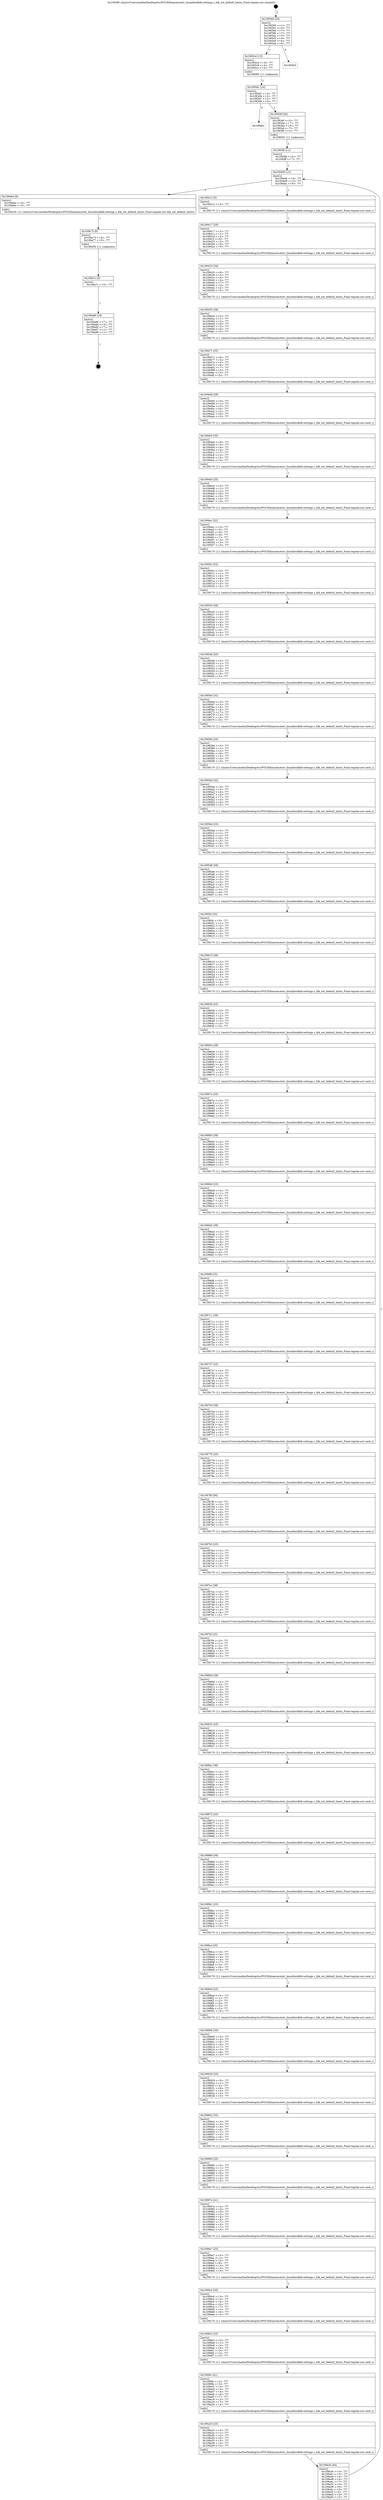digraph "0x109390" {
  label = "0x109390 (/mnt/c/Users/mathe/Desktop/tcc/POCII/binaries/extr_linuxblockblk-settings.c_blk_set_default_limits_Final-regular.out::main(0))"
  labelloc = "t"
  node[shape=record]

  Entry [label="",width=0.3,height=0.3,shape=circle,fillcolor=black,style=filled]
  "0x109390" [label="{
     0x109390 [35]\l
     | [instrs]\l
     &nbsp;&nbsp;0x109390 \<+1\>: ???\l
     &nbsp;&nbsp;0x109391 \<+3\>: ???\l
     &nbsp;&nbsp;0x109394 \<+7\>: ???\l
     &nbsp;&nbsp;0x10939b \<+7\>: ???\l
     &nbsp;&nbsp;0x1093a2 \<+3\>: ???\l
     &nbsp;&nbsp;0x1093a5 \<+4\>: ???\l
     &nbsp;&nbsp;0x1093a9 \<+4\>: ???\l
     &nbsp;&nbsp;0x1093ad \<+6\>: ???\l
  }"]
  "0x1093c4" [label="{
     0x1093c4 [13]\l
     | [instrs]\l
     &nbsp;&nbsp;0x1093c4 \<+4\>: ???\l
     &nbsp;&nbsp;0x1093c8 \<+4\>: ???\l
     &nbsp;&nbsp;0x1093cc \<+5\>: ???\l
     | [calls]\l
     &nbsp;&nbsp;0x109060 \{1\} (unknown)\l
  }"]
  "0x1093b3" [label="{
     0x1093b3\l
  }", style=dashed]
  "0x1093d1" [label="{
     0x1093d1 [14]\l
     | [instrs]\l
     &nbsp;&nbsp;0x1093d1 \<+3\>: ???\l
     &nbsp;&nbsp;0x1093d4 \<+3\>: ???\l
     &nbsp;&nbsp;0x1093d7 \<+2\>: ???\l
     &nbsp;&nbsp;0x1093d9 \<+6\>: ???\l
  }"]
  "0x109a81" [label="{
     0x109a81\l
  }", style=dashed]
  "0x1093df" [label="{
     0x1093df [28]\l
     | [instrs]\l
     &nbsp;&nbsp;0x1093df \<+5\>: ???\l
     &nbsp;&nbsp;0x1093e4 \<+7\>: ???\l
     &nbsp;&nbsp;0x1093eb \<+4\>: ???\l
     &nbsp;&nbsp;0x1093ef \<+7\>: ???\l
     &nbsp;&nbsp;0x1093f6 \<+5\>: ???\l
     | [calls]\l
     &nbsp;&nbsp;0x109050 \{1\} (unknown)\l
  }"]
  Exit [label="",width=0.3,height=0.3,shape=circle,fillcolor=black,style=filled,peripheries=2]
  "0x109406" [label="{
     0x109406 [12]\l
     | [instrs]\l
     &nbsp;&nbsp;0x109406 \<+3\>: ???\l
     &nbsp;&nbsp;0x109409 \<+3\>: ???\l
     &nbsp;&nbsp;0x10940c \<+6\>: ???\l
  }"]
  "0x109a6a" [label="{
     0x109a6a [9]\l
     | [instrs]\l
     &nbsp;&nbsp;0x109a6a \<+4\>: ???\l
     &nbsp;&nbsp;0x109a6e \<+5\>: ???\l
     | [calls]\l
     &nbsp;&nbsp;0x109230 \{1\} (/mnt/c/Users/mathe/Desktop/tcc/POCII/binaries/extr_linuxblockblk-settings.c_blk_set_default_limits_Final-regular.out::blk_set_default_limits)\l
  }"]
  "0x109412" [label="{
     0x109412 [5]\l
     | [instrs]\l
     &nbsp;&nbsp;0x109412 \<+5\>: ???\l
     | [calls]\l
     &nbsp;&nbsp;0x109170 \{1\} (/mnt/c/Users/mathe/Desktop/tcc/POCII/binaries/extr_linuxblockblk-settings.c_blk_set_default_limits_Final-regular.out::next_i)\l
  }"]
  "0x109417" [label="{
     0x109417 [28]\l
     | [instrs]\l
     &nbsp;&nbsp;0x109417 \<+5\>: ???\l
     &nbsp;&nbsp;0x10941c \<+1\>: ???\l
     &nbsp;&nbsp;0x10941d \<+2\>: ???\l
     &nbsp;&nbsp;0x10941f \<+6\>: ???\l
     &nbsp;&nbsp;0x109425 \<+3\>: ???\l
     &nbsp;&nbsp;0x109428 \<+6\>: ???\l
     &nbsp;&nbsp;0x10942e \<+5\>: ???\l
     | [calls]\l
     &nbsp;&nbsp;0x109170 \{1\} (/mnt/c/Users/mathe/Desktop/tcc/POCII/binaries/extr_linuxblockblk-settings.c_blk_set_default_limits_Final-regular.out::next_i)\l
  }"]
  "0x109433" [label="{
     0x109433 [34]\l
     | [instrs]\l
     &nbsp;&nbsp;0x109433 \<+6\>: ???\l
     &nbsp;&nbsp;0x109439 \<+3\>: ???\l
     &nbsp;&nbsp;0x10943c \<+4\>: ???\l
     &nbsp;&nbsp;0x109440 \<+4\>: ???\l
     &nbsp;&nbsp;0x109444 \<+7\>: ???\l
     &nbsp;&nbsp;0x10944b \<+3\>: ???\l
     &nbsp;&nbsp;0x10944e \<+2\>: ???\l
     &nbsp;&nbsp;0x109450 \<+5\>: ???\l
     | [calls]\l
     &nbsp;&nbsp;0x109170 \{1\} (/mnt/c/Users/mathe/Desktop/tcc/POCII/binaries/extr_linuxblockblk-settings.c_blk_set_default_limits_Final-regular.out::next_i)\l
  }"]
  "0x109455" [label="{
     0x109455 [28]\l
     | [instrs]\l
     &nbsp;&nbsp;0x109455 \<+5\>: ???\l
     &nbsp;&nbsp;0x10945a \<+1\>: ???\l
     &nbsp;&nbsp;0x10945b \<+2\>: ???\l
     &nbsp;&nbsp;0x10945d \<+6\>: ???\l
     &nbsp;&nbsp;0x109463 \<+3\>: ???\l
     &nbsp;&nbsp;0x109466 \<+6\>: ???\l
     &nbsp;&nbsp;0x10946c \<+5\>: ???\l
     | [calls]\l
     &nbsp;&nbsp;0x109170 \{1\} (/mnt/c/Users/mathe/Desktop/tcc/POCII/binaries/extr_linuxblockblk-settings.c_blk_set_default_limits_Final-regular.out::next_i)\l
  }"]
  "0x109471" [label="{
     0x109471 [35]\l
     | [instrs]\l
     &nbsp;&nbsp;0x109471 \<+6\>: ???\l
     &nbsp;&nbsp;0x109477 \<+3\>: ???\l
     &nbsp;&nbsp;0x10947a \<+4\>: ???\l
     &nbsp;&nbsp;0x10947e \<+4\>: ???\l
     &nbsp;&nbsp;0x109482 \<+7\>: ???\l
     &nbsp;&nbsp;0x109489 \<+3\>: ???\l
     &nbsp;&nbsp;0x10948c \<+3\>: ???\l
     &nbsp;&nbsp;0x10948f \<+5\>: ???\l
     | [calls]\l
     &nbsp;&nbsp;0x109170 \{1\} (/mnt/c/Users/mathe/Desktop/tcc/POCII/binaries/extr_linuxblockblk-settings.c_blk_set_default_limits_Final-regular.out::next_i)\l
  }"]
  "0x109494" [label="{
     0x109494 [28]\l
     | [instrs]\l
     &nbsp;&nbsp;0x109494 \<+5\>: ???\l
     &nbsp;&nbsp;0x109499 \<+1\>: ???\l
     &nbsp;&nbsp;0x10949a \<+2\>: ???\l
     &nbsp;&nbsp;0x10949c \<+6\>: ???\l
     &nbsp;&nbsp;0x1094a2 \<+3\>: ???\l
     &nbsp;&nbsp;0x1094a5 \<+6\>: ???\l
     &nbsp;&nbsp;0x1094ab \<+5\>: ???\l
     | [calls]\l
     &nbsp;&nbsp;0x109170 \{1\} (/mnt/c/Users/mathe/Desktop/tcc/POCII/binaries/extr_linuxblockblk-settings.c_blk_set_default_limits_Final-regular.out::next_i)\l
  }"]
  "0x1094b0" [label="{
     0x1094b0 [35]\l
     | [instrs]\l
     &nbsp;&nbsp;0x1094b0 \<+6\>: ???\l
     &nbsp;&nbsp;0x1094b6 \<+3\>: ???\l
     &nbsp;&nbsp;0x1094b9 \<+4\>: ???\l
     &nbsp;&nbsp;0x1094bd \<+4\>: ???\l
     &nbsp;&nbsp;0x1094c1 \<+7\>: ???\l
     &nbsp;&nbsp;0x1094c8 \<+3\>: ???\l
     &nbsp;&nbsp;0x1094cb \<+3\>: ???\l
     &nbsp;&nbsp;0x1094ce \<+5\>: ???\l
     | [calls]\l
     &nbsp;&nbsp;0x109170 \{1\} (/mnt/c/Users/mathe/Desktop/tcc/POCII/binaries/extr_linuxblockblk-settings.c_blk_set_default_limits_Final-regular.out::next_i)\l
  }"]
  "0x1094d3" [label="{
     0x1094d3 [25]\l
     | [instrs]\l
     &nbsp;&nbsp;0x1094d3 \<+5\>: ???\l
     &nbsp;&nbsp;0x1094d8 \<+1\>: ???\l
     &nbsp;&nbsp;0x1094d9 \<+2\>: ???\l
     &nbsp;&nbsp;0x1094db \<+6\>: ???\l
     &nbsp;&nbsp;0x1094e1 \<+3\>: ???\l
     &nbsp;&nbsp;0x1094e4 \<+3\>: ???\l
     &nbsp;&nbsp;0x1094e7 \<+5\>: ???\l
     | [calls]\l
     &nbsp;&nbsp;0x109170 \{1\} (/mnt/c/Users/mathe/Desktop/tcc/POCII/binaries/extr_linuxblockblk-settings.c_blk_set_default_limits_Final-regular.out::next_i)\l
  }"]
  "0x1094ec" [label="{
     0x1094ec [32]\l
     | [instrs]\l
     &nbsp;&nbsp;0x1094ec \<+3\>: ???\l
     &nbsp;&nbsp;0x1094ef \<+3\>: ???\l
     &nbsp;&nbsp;0x1094f2 \<+4\>: ???\l
     &nbsp;&nbsp;0x1094f6 \<+4\>: ???\l
     &nbsp;&nbsp;0x1094fa \<+7\>: ???\l
     &nbsp;&nbsp;0x109501 \<+3\>: ???\l
     &nbsp;&nbsp;0x109504 \<+3\>: ???\l
     &nbsp;&nbsp;0x109507 \<+5\>: ???\l
     | [calls]\l
     &nbsp;&nbsp;0x109170 \{1\} (/mnt/c/Users/mathe/Desktop/tcc/POCII/binaries/extr_linuxblockblk-settings.c_blk_set_default_limits_Final-regular.out::next_i)\l
  }"]
  "0x10950c" [label="{
     0x10950c [25]\l
     | [instrs]\l
     &nbsp;&nbsp;0x10950c \<+5\>: ???\l
     &nbsp;&nbsp;0x109511 \<+1\>: ???\l
     &nbsp;&nbsp;0x109512 \<+2\>: ???\l
     &nbsp;&nbsp;0x109514 \<+6\>: ???\l
     &nbsp;&nbsp;0x10951a \<+3\>: ???\l
     &nbsp;&nbsp;0x10951d \<+3\>: ???\l
     &nbsp;&nbsp;0x109520 \<+5\>: ???\l
     | [calls]\l
     &nbsp;&nbsp;0x109170 \{1\} (/mnt/c/Users/mathe/Desktop/tcc/POCII/binaries/extr_linuxblockblk-settings.c_blk_set_default_limits_Final-regular.out::next_i)\l
  }"]
  "0x109525" [label="{
     0x109525 [38]\l
     | [instrs]\l
     &nbsp;&nbsp;0x109525 \<+2\>: ???\l
     &nbsp;&nbsp;0x109527 \<+3\>: ???\l
     &nbsp;&nbsp;0x10952a \<+3\>: ???\l
     &nbsp;&nbsp;0x10952d \<+3\>: ???\l
     &nbsp;&nbsp;0x109530 \<+4\>: ???\l
     &nbsp;&nbsp;0x109534 \<+4\>: ???\l
     &nbsp;&nbsp;0x109538 \<+7\>: ???\l
     &nbsp;&nbsp;0x10953f \<+3\>: ???\l
     &nbsp;&nbsp;0x109542 \<+4\>: ???\l
     &nbsp;&nbsp;0x109546 \<+5\>: ???\l
     | [calls]\l
     &nbsp;&nbsp;0x109170 \{1\} (/mnt/c/Users/mathe/Desktop/tcc/POCII/binaries/extr_linuxblockblk-settings.c_blk_set_default_limits_Final-regular.out::next_i)\l
  }"]
  "0x10954b" [label="{
     0x10954b [25]\l
     | [instrs]\l
     &nbsp;&nbsp;0x10954b \<+5\>: ???\l
     &nbsp;&nbsp;0x109550 \<+1\>: ???\l
     &nbsp;&nbsp;0x109551 \<+2\>: ???\l
     &nbsp;&nbsp;0x109553 \<+6\>: ???\l
     &nbsp;&nbsp;0x109559 \<+3\>: ???\l
     &nbsp;&nbsp;0x10955c \<+3\>: ???\l
     &nbsp;&nbsp;0x10955f \<+5\>: ???\l
     | [calls]\l
     &nbsp;&nbsp;0x109170 \{1\} (/mnt/c/Users/mathe/Desktop/tcc/POCII/binaries/extr_linuxblockblk-settings.c_blk_set_default_limits_Final-regular.out::next_i)\l
  }"]
  "0x109564" [label="{
     0x109564 [32]\l
     | [instrs]\l
     &nbsp;&nbsp;0x109564 \<+3\>: ???\l
     &nbsp;&nbsp;0x109567 \<+3\>: ???\l
     &nbsp;&nbsp;0x10956a \<+4\>: ???\l
     &nbsp;&nbsp;0x10956e \<+4\>: ???\l
     &nbsp;&nbsp;0x109572 \<+7\>: ???\l
     &nbsp;&nbsp;0x109579 \<+3\>: ???\l
     &nbsp;&nbsp;0x10957c \<+3\>: ???\l
     &nbsp;&nbsp;0x10957f \<+5\>: ???\l
     | [calls]\l
     &nbsp;&nbsp;0x109170 \{1\} (/mnt/c/Users/mathe/Desktop/tcc/POCII/binaries/extr_linuxblockblk-settings.c_blk_set_default_limits_Final-regular.out::next_i)\l
  }"]
  "0x109584" [label="{
     0x109584 [25]\l
     | [instrs]\l
     &nbsp;&nbsp;0x109584 \<+5\>: ???\l
     &nbsp;&nbsp;0x109589 \<+1\>: ???\l
     &nbsp;&nbsp;0x10958a \<+2\>: ???\l
     &nbsp;&nbsp;0x10958c \<+6\>: ???\l
     &nbsp;&nbsp;0x109592 \<+3\>: ???\l
     &nbsp;&nbsp;0x109595 \<+3\>: ???\l
     &nbsp;&nbsp;0x109598 \<+5\>: ???\l
     | [calls]\l
     &nbsp;&nbsp;0x109170 \{1\} (/mnt/c/Users/mathe/Desktop/tcc/POCII/binaries/extr_linuxblockblk-settings.c_blk_set_default_limits_Final-regular.out::next_i)\l
  }"]
  "0x10959d" [label="{
     0x10959d [32]\l
     | [instrs]\l
     &nbsp;&nbsp;0x10959d \<+3\>: ???\l
     &nbsp;&nbsp;0x1095a0 \<+3\>: ???\l
     &nbsp;&nbsp;0x1095a3 \<+4\>: ???\l
     &nbsp;&nbsp;0x1095a7 \<+4\>: ???\l
     &nbsp;&nbsp;0x1095ab \<+7\>: ???\l
     &nbsp;&nbsp;0x1095b2 \<+3\>: ???\l
     &nbsp;&nbsp;0x1095b5 \<+3\>: ???\l
     &nbsp;&nbsp;0x1095b8 \<+5\>: ???\l
     | [calls]\l
     &nbsp;&nbsp;0x109170 \{1\} (/mnt/c/Users/mathe/Desktop/tcc/POCII/binaries/extr_linuxblockblk-settings.c_blk_set_default_limits_Final-regular.out::next_i)\l
  }"]
  "0x1095bd" [label="{
     0x1095bd [25]\l
     | [instrs]\l
     &nbsp;&nbsp;0x1095bd \<+5\>: ???\l
     &nbsp;&nbsp;0x1095c2 \<+1\>: ???\l
     &nbsp;&nbsp;0x1095c3 \<+2\>: ???\l
     &nbsp;&nbsp;0x1095c5 \<+6\>: ???\l
     &nbsp;&nbsp;0x1095cb \<+3\>: ???\l
     &nbsp;&nbsp;0x1095ce \<+3\>: ???\l
     &nbsp;&nbsp;0x1095d1 \<+5\>: ???\l
     | [calls]\l
     &nbsp;&nbsp;0x109170 \{1\} (/mnt/c/Users/mathe/Desktop/tcc/POCII/binaries/extr_linuxblockblk-settings.c_blk_set_default_limits_Final-regular.out::next_i)\l
  }"]
  "0x1095d6" [label="{
     0x1095d6 [38]\l
     | [instrs]\l
     &nbsp;&nbsp;0x1095d6 \<+2\>: ???\l
     &nbsp;&nbsp;0x1095d8 \<+3\>: ???\l
     &nbsp;&nbsp;0x1095db \<+3\>: ???\l
     &nbsp;&nbsp;0x1095de \<+3\>: ???\l
     &nbsp;&nbsp;0x1095e1 \<+4\>: ???\l
     &nbsp;&nbsp;0x1095e5 \<+4\>: ???\l
     &nbsp;&nbsp;0x1095e9 \<+7\>: ???\l
     &nbsp;&nbsp;0x1095f0 \<+3\>: ???\l
     &nbsp;&nbsp;0x1095f3 \<+4\>: ???\l
     &nbsp;&nbsp;0x1095f7 \<+5\>: ???\l
     | [calls]\l
     &nbsp;&nbsp;0x109170 \{1\} (/mnt/c/Users/mathe/Desktop/tcc/POCII/binaries/extr_linuxblockblk-settings.c_blk_set_default_limits_Final-regular.out::next_i)\l
  }"]
  "0x1095fc" [label="{
     0x1095fc [25]\l
     | [instrs]\l
     &nbsp;&nbsp;0x1095fc \<+5\>: ???\l
     &nbsp;&nbsp;0x109601 \<+1\>: ???\l
     &nbsp;&nbsp;0x109602 \<+2\>: ???\l
     &nbsp;&nbsp;0x109604 \<+6\>: ???\l
     &nbsp;&nbsp;0x10960a \<+3\>: ???\l
     &nbsp;&nbsp;0x10960d \<+3\>: ???\l
     &nbsp;&nbsp;0x109610 \<+5\>: ???\l
     | [calls]\l
     &nbsp;&nbsp;0x109170 \{1\} (/mnt/c/Users/mathe/Desktop/tcc/POCII/binaries/extr_linuxblockblk-settings.c_blk_set_default_limits_Final-regular.out::next_i)\l
  }"]
  "0x109615" [label="{
     0x109615 [38]\l
     | [instrs]\l
     &nbsp;&nbsp;0x109615 \<+2\>: ???\l
     &nbsp;&nbsp;0x109617 \<+3\>: ???\l
     &nbsp;&nbsp;0x10961a \<+3\>: ???\l
     &nbsp;&nbsp;0x10961d \<+3\>: ???\l
     &nbsp;&nbsp;0x109620 \<+4\>: ???\l
     &nbsp;&nbsp;0x109624 \<+4\>: ???\l
     &nbsp;&nbsp;0x109628 \<+7\>: ???\l
     &nbsp;&nbsp;0x10962f \<+3\>: ???\l
     &nbsp;&nbsp;0x109632 \<+4\>: ???\l
     &nbsp;&nbsp;0x109636 \<+5\>: ???\l
     | [calls]\l
     &nbsp;&nbsp;0x109170 \{1\} (/mnt/c/Users/mathe/Desktop/tcc/POCII/binaries/extr_linuxblockblk-settings.c_blk_set_default_limits_Final-regular.out::next_i)\l
  }"]
  "0x10963b" [label="{
     0x10963b [25]\l
     | [instrs]\l
     &nbsp;&nbsp;0x10963b \<+5\>: ???\l
     &nbsp;&nbsp;0x109640 \<+1\>: ???\l
     &nbsp;&nbsp;0x109641 \<+2\>: ???\l
     &nbsp;&nbsp;0x109643 \<+6\>: ???\l
     &nbsp;&nbsp;0x109649 \<+3\>: ???\l
     &nbsp;&nbsp;0x10964c \<+3\>: ???\l
     &nbsp;&nbsp;0x10964f \<+5\>: ???\l
     | [calls]\l
     &nbsp;&nbsp;0x109170 \{1\} (/mnt/c/Users/mathe/Desktop/tcc/POCII/binaries/extr_linuxblockblk-settings.c_blk_set_default_limits_Final-regular.out::next_i)\l
  }"]
  "0x109654" [label="{
     0x109654 [38]\l
     | [instrs]\l
     &nbsp;&nbsp;0x109654 \<+2\>: ???\l
     &nbsp;&nbsp;0x109656 \<+3\>: ???\l
     &nbsp;&nbsp;0x109659 \<+3\>: ???\l
     &nbsp;&nbsp;0x10965c \<+3\>: ???\l
     &nbsp;&nbsp;0x10965f \<+4\>: ???\l
     &nbsp;&nbsp;0x109663 \<+4\>: ???\l
     &nbsp;&nbsp;0x109667 \<+7\>: ???\l
     &nbsp;&nbsp;0x10966e \<+3\>: ???\l
     &nbsp;&nbsp;0x109671 \<+4\>: ???\l
     &nbsp;&nbsp;0x109675 \<+5\>: ???\l
     | [calls]\l
     &nbsp;&nbsp;0x109170 \{1\} (/mnt/c/Users/mathe/Desktop/tcc/POCII/binaries/extr_linuxblockblk-settings.c_blk_set_default_limits_Final-regular.out::next_i)\l
  }"]
  "0x10967a" [label="{
     0x10967a [25]\l
     | [instrs]\l
     &nbsp;&nbsp;0x10967a \<+5\>: ???\l
     &nbsp;&nbsp;0x10967f \<+1\>: ???\l
     &nbsp;&nbsp;0x109680 \<+2\>: ???\l
     &nbsp;&nbsp;0x109682 \<+6\>: ???\l
     &nbsp;&nbsp;0x109688 \<+3\>: ???\l
     &nbsp;&nbsp;0x10968b \<+3\>: ???\l
     &nbsp;&nbsp;0x10968e \<+5\>: ???\l
     | [calls]\l
     &nbsp;&nbsp;0x109170 \{1\} (/mnt/c/Users/mathe/Desktop/tcc/POCII/binaries/extr_linuxblockblk-settings.c_blk_set_default_limits_Final-regular.out::next_i)\l
  }"]
  "0x109693" [label="{
     0x109693 [38]\l
     | [instrs]\l
     &nbsp;&nbsp;0x109693 \<+2\>: ???\l
     &nbsp;&nbsp;0x109695 \<+3\>: ???\l
     &nbsp;&nbsp;0x109698 \<+3\>: ???\l
     &nbsp;&nbsp;0x10969b \<+3\>: ???\l
     &nbsp;&nbsp;0x10969e \<+4\>: ???\l
     &nbsp;&nbsp;0x1096a2 \<+4\>: ???\l
     &nbsp;&nbsp;0x1096a6 \<+7\>: ???\l
     &nbsp;&nbsp;0x1096ad \<+3\>: ???\l
     &nbsp;&nbsp;0x1096b0 \<+4\>: ???\l
     &nbsp;&nbsp;0x1096b4 \<+5\>: ???\l
     | [calls]\l
     &nbsp;&nbsp;0x109170 \{1\} (/mnt/c/Users/mathe/Desktop/tcc/POCII/binaries/extr_linuxblockblk-settings.c_blk_set_default_limits_Final-regular.out::next_i)\l
  }"]
  "0x1096b9" [label="{
     0x1096b9 [25]\l
     | [instrs]\l
     &nbsp;&nbsp;0x1096b9 \<+5\>: ???\l
     &nbsp;&nbsp;0x1096be \<+1\>: ???\l
     &nbsp;&nbsp;0x1096bf \<+2\>: ???\l
     &nbsp;&nbsp;0x1096c1 \<+6\>: ???\l
     &nbsp;&nbsp;0x1096c7 \<+3\>: ???\l
     &nbsp;&nbsp;0x1096ca \<+3\>: ???\l
     &nbsp;&nbsp;0x1096cd \<+5\>: ???\l
     | [calls]\l
     &nbsp;&nbsp;0x109170 \{1\} (/mnt/c/Users/mathe/Desktop/tcc/POCII/binaries/extr_linuxblockblk-settings.c_blk_set_default_limits_Final-regular.out::next_i)\l
  }"]
  "0x1096d2" [label="{
     0x1096d2 [38]\l
     | [instrs]\l
     &nbsp;&nbsp;0x1096d2 \<+2\>: ???\l
     &nbsp;&nbsp;0x1096d4 \<+3\>: ???\l
     &nbsp;&nbsp;0x1096d7 \<+3\>: ???\l
     &nbsp;&nbsp;0x1096da \<+3\>: ???\l
     &nbsp;&nbsp;0x1096dd \<+4\>: ???\l
     &nbsp;&nbsp;0x1096e1 \<+4\>: ???\l
     &nbsp;&nbsp;0x1096e5 \<+7\>: ???\l
     &nbsp;&nbsp;0x1096ec \<+3\>: ???\l
     &nbsp;&nbsp;0x1096ef \<+4\>: ???\l
     &nbsp;&nbsp;0x1096f3 \<+5\>: ???\l
     | [calls]\l
     &nbsp;&nbsp;0x109170 \{1\} (/mnt/c/Users/mathe/Desktop/tcc/POCII/binaries/extr_linuxblockblk-settings.c_blk_set_default_limits_Final-regular.out::next_i)\l
  }"]
  "0x1096f8" [label="{
     0x1096f8 [25]\l
     | [instrs]\l
     &nbsp;&nbsp;0x1096f8 \<+5\>: ???\l
     &nbsp;&nbsp;0x1096fd \<+1\>: ???\l
     &nbsp;&nbsp;0x1096fe \<+2\>: ???\l
     &nbsp;&nbsp;0x109700 \<+6\>: ???\l
     &nbsp;&nbsp;0x109706 \<+3\>: ???\l
     &nbsp;&nbsp;0x109709 \<+3\>: ???\l
     &nbsp;&nbsp;0x10970c \<+5\>: ???\l
     | [calls]\l
     &nbsp;&nbsp;0x109170 \{1\} (/mnt/c/Users/mathe/Desktop/tcc/POCII/binaries/extr_linuxblockblk-settings.c_blk_set_default_limits_Final-regular.out::next_i)\l
  }"]
  "0x109711" [label="{
     0x109711 [38]\l
     | [instrs]\l
     &nbsp;&nbsp;0x109711 \<+2\>: ???\l
     &nbsp;&nbsp;0x109713 \<+3\>: ???\l
     &nbsp;&nbsp;0x109716 \<+3\>: ???\l
     &nbsp;&nbsp;0x109719 \<+3\>: ???\l
     &nbsp;&nbsp;0x10971c \<+4\>: ???\l
     &nbsp;&nbsp;0x109720 \<+4\>: ???\l
     &nbsp;&nbsp;0x109724 \<+7\>: ???\l
     &nbsp;&nbsp;0x10972b \<+3\>: ???\l
     &nbsp;&nbsp;0x10972e \<+4\>: ???\l
     &nbsp;&nbsp;0x109732 \<+5\>: ???\l
     | [calls]\l
     &nbsp;&nbsp;0x109170 \{1\} (/mnt/c/Users/mathe/Desktop/tcc/POCII/binaries/extr_linuxblockblk-settings.c_blk_set_default_limits_Final-regular.out::next_i)\l
  }"]
  "0x109737" [label="{
     0x109737 [25]\l
     | [instrs]\l
     &nbsp;&nbsp;0x109737 \<+5\>: ???\l
     &nbsp;&nbsp;0x10973c \<+1\>: ???\l
     &nbsp;&nbsp;0x10973d \<+2\>: ???\l
     &nbsp;&nbsp;0x10973f \<+6\>: ???\l
     &nbsp;&nbsp;0x109745 \<+3\>: ???\l
     &nbsp;&nbsp;0x109748 \<+3\>: ???\l
     &nbsp;&nbsp;0x10974b \<+5\>: ???\l
     | [calls]\l
     &nbsp;&nbsp;0x109170 \{1\} (/mnt/c/Users/mathe/Desktop/tcc/POCII/binaries/extr_linuxblockblk-settings.c_blk_set_default_limits_Final-regular.out::next_i)\l
  }"]
  "0x109750" [label="{
     0x109750 [38]\l
     | [instrs]\l
     &nbsp;&nbsp;0x109750 \<+2\>: ???\l
     &nbsp;&nbsp;0x109752 \<+3\>: ???\l
     &nbsp;&nbsp;0x109755 \<+3\>: ???\l
     &nbsp;&nbsp;0x109758 \<+3\>: ???\l
     &nbsp;&nbsp;0x10975b \<+4\>: ???\l
     &nbsp;&nbsp;0x10975f \<+4\>: ???\l
     &nbsp;&nbsp;0x109763 \<+7\>: ???\l
     &nbsp;&nbsp;0x10976a \<+3\>: ???\l
     &nbsp;&nbsp;0x10976d \<+4\>: ???\l
     &nbsp;&nbsp;0x109771 \<+5\>: ???\l
     | [calls]\l
     &nbsp;&nbsp;0x109170 \{1\} (/mnt/c/Users/mathe/Desktop/tcc/POCII/binaries/extr_linuxblockblk-settings.c_blk_set_default_limits_Final-regular.out::next_i)\l
  }"]
  "0x109776" [label="{
     0x109776 [25]\l
     | [instrs]\l
     &nbsp;&nbsp;0x109776 \<+5\>: ???\l
     &nbsp;&nbsp;0x10977b \<+1\>: ???\l
     &nbsp;&nbsp;0x10977c \<+2\>: ???\l
     &nbsp;&nbsp;0x10977e \<+6\>: ???\l
     &nbsp;&nbsp;0x109784 \<+3\>: ???\l
     &nbsp;&nbsp;0x109787 \<+3\>: ???\l
     &nbsp;&nbsp;0x10978a \<+5\>: ???\l
     | [calls]\l
     &nbsp;&nbsp;0x109170 \{1\} (/mnt/c/Users/mathe/Desktop/tcc/POCII/binaries/extr_linuxblockblk-settings.c_blk_set_default_limits_Final-regular.out::next_i)\l
  }"]
  "0x10978f" [label="{
     0x10978f [38]\l
     | [instrs]\l
     &nbsp;&nbsp;0x10978f \<+2\>: ???\l
     &nbsp;&nbsp;0x109791 \<+3\>: ???\l
     &nbsp;&nbsp;0x109794 \<+3\>: ???\l
     &nbsp;&nbsp;0x109797 \<+3\>: ???\l
     &nbsp;&nbsp;0x10979a \<+4\>: ???\l
     &nbsp;&nbsp;0x10979e \<+4\>: ???\l
     &nbsp;&nbsp;0x1097a2 \<+7\>: ???\l
     &nbsp;&nbsp;0x1097a9 \<+3\>: ???\l
     &nbsp;&nbsp;0x1097ac \<+4\>: ???\l
     &nbsp;&nbsp;0x1097b0 \<+5\>: ???\l
     | [calls]\l
     &nbsp;&nbsp;0x109170 \{1\} (/mnt/c/Users/mathe/Desktop/tcc/POCII/binaries/extr_linuxblockblk-settings.c_blk_set_default_limits_Final-regular.out::next_i)\l
  }"]
  "0x1097b5" [label="{
     0x1097b5 [25]\l
     | [instrs]\l
     &nbsp;&nbsp;0x1097b5 \<+5\>: ???\l
     &nbsp;&nbsp;0x1097ba \<+1\>: ???\l
     &nbsp;&nbsp;0x1097bb \<+2\>: ???\l
     &nbsp;&nbsp;0x1097bd \<+6\>: ???\l
     &nbsp;&nbsp;0x1097c3 \<+3\>: ???\l
     &nbsp;&nbsp;0x1097c6 \<+3\>: ???\l
     &nbsp;&nbsp;0x1097c9 \<+5\>: ???\l
     | [calls]\l
     &nbsp;&nbsp;0x109170 \{1\} (/mnt/c/Users/mathe/Desktop/tcc/POCII/binaries/extr_linuxblockblk-settings.c_blk_set_default_limits_Final-regular.out::next_i)\l
  }"]
  "0x1097ce" [label="{
     0x1097ce [38]\l
     | [instrs]\l
     &nbsp;&nbsp;0x1097ce \<+2\>: ???\l
     &nbsp;&nbsp;0x1097d0 \<+3\>: ???\l
     &nbsp;&nbsp;0x1097d3 \<+3\>: ???\l
     &nbsp;&nbsp;0x1097d6 \<+3\>: ???\l
     &nbsp;&nbsp;0x1097d9 \<+4\>: ???\l
     &nbsp;&nbsp;0x1097dd \<+4\>: ???\l
     &nbsp;&nbsp;0x1097e1 \<+7\>: ???\l
     &nbsp;&nbsp;0x1097e8 \<+3\>: ???\l
     &nbsp;&nbsp;0x1097eb \<+4\>: ???\l
     &nbsp;&nbsp;0x1097ef \<+5\>: ???\l
     | [calls]\l
     &nbsp;&nbsp;0x109170 \{1\} (/mnt/c/Users/mathe/Desktop/tcc/POCII/binaries/extr_linuxblockblk-settings.c_blk_set_default_limits_Final-regular.out::next_i)\l
  }"]
  "0x1097f4" [label="{
     0x1097f4 [25]\l
     | [instrs]\l
     &nbsp;&nbsp;0x1097f4 \<+5\>: ???\l
     &nbsp;&nbsp;0x1097f9 \<+1\>: ???\l
     &nbsp;&nbsp;0x1097fa \<+2\>: ???\l
     &nbsp;&nbsp;0x1097fc \<+6\>: ???\l
     &nbsp;&nbsp;0x109802 \<+3\>: ???\l
     &nbsp;&nbsp;0x109805 \<+3\>: ???\l
     &nbsp;&nbsp;0x109808 \<+5\>: ???\l
     | [calls]\l
     &nbsp;&nbsp;0x109170 \{1\} (/mnt/c/Users/mathe/Desktop/tcc/POCII/binaries/extr_linuxblockblk-settings.c_blk_set_default_limits_Final-regular.out::next_i)\l
  }"]
  "0x10980d" [label="{
     0x10980d [38]\l
     | [instrs]\l
     &nbsp;&nbsp;0x10980d \<+2\>: ???\l
     &nbsp;&nbsp;0x10980f \<+3\>: ???\l
     &nbsp;&nbsp;0x109812 \<+3\>: ???\l
     &nbsp;&nbsp;0x109815 \<+3\>: ???\l
     &nbsp;&nbsp;0x109818 \<+4\>: ???\l
     &nbsp;&nbsp;0x10981c \<+4\>: ???\l
     &nbsp;&nbsp;0x109820 \<+7\>: ???\l
     &nbsp;&nbsp;0x109827 \<+3\>: ???\l
     &nbsp;&nbsp;0x10982a \<+4\>: ???\l
     &nbsp;&nbsp;0x10982e \<+5\>: ???\l
     | [calls]\l
     &nbsp;&nbsp;0x109170 \{1\} (/mnt/c/Users/mathe/Desktop/tcc/POCII/binaries/extr_linuxblockblk-settings.c_blk_set_default_limits_Final-regular.out::next_i)\l
  }"]
  "0x109833" [label="{
     0x109833 [25]\l
     | [instrs]\l
     &nbsp;&nbsp;0x109833 \<+5\>: ???\l
     &nbsp;&nbsp;0x109838 \<+1\>: ???\l
     &nbsp;&nbsp;0x109839 \<+2\>: ???\l
     &nbsp;&nbsp;0x10983b \<+6\>: ???\l
     &nbsp;&nbsp;0x109841 \<+3\>: ???\l
     &nbsp;&nbsp;0x109844 \<+3\>: ???\l
     &nbsp;&nbsp;0x109847 \<+5\>: ???\l
     | [calls]\l
     &nbsp;&nbsp;0x109170 \{1\} (/mnt/c/Users/mathe/Desktop/tcc/POCII/binaries/extr_linuxblockblk-settings.c_blk_set_default_limits_Final-regular.out::next_i)\l
  }"]
  "0x10984c" [label="{
     0x10984c [38]\l
     | [instrs]\l
     &nbsp;&nbsp;0x10984c \<+2\>: ???\l
     &nbsp;&nbsp;0x10984e \<+3\>: ???\l
     &nbsp;&nbsp;0x109851 \<+3\>: ???\l
     &nbsp;&nbsp;0x109854 \<+3\>: ???\l
     &nbsp;&nbsp;0x109857 \<+4\>: ???\l
     &nbsp;&nbsp;0x10985b \<+4\>: ???\l
     &nbsp;&nbsp;0x10985f \<+7\>: ???\l
     &nbsp;&nbsp;0x109866 \<+3\>: ???\l
     &nbsp;&nbsp;0x109869 \<+4\>: ???\l
     &nbsp;&nbsp;0x10986d \<+5\>: ???\l
     | [calls]\l
     &nbsp;&nbsp;0x109170 \{1\} (/mnt/c/Users/mathe/Desktop/tcc/POCII/binaries/extr_linuxblockblk-settings.c_blk_set_default_limits_Final-regular.out::next_i)\l
  }"]
  "0x109872" [label="{
     0x109872 [25]\l
     | [instrs]\l
     &nbsp;&nbsp;0x109872 \<+5\>: ???\l
     &nbsp;&nbsp;0x109877 \<+1\>: ???\l
     &nbsp;&nbsp;0x109878 \<+2\>: ???\l
     &nbsp;&nbsp;0x10987a \<+6\>: ???\l
     &nbsp;&nbsp;0x109880 \<+3\>: ???\l
     &nbsp;&nbsp;0x109883 \<+3\>: ???\l
     &nbsp;&nbsp;0x109886 \<+5\>: ???\l
     | [calls]\l
     &nbsp;&nbsp;0x109170 \{1\} (/mnt/c/Users/mathe/Desktop/tcc/POCII/binaries/extr_linuxblockblk-settings.c_blk_set_default_limits_Final-regular.out::next_i)\l
  }"]
  "0x10988b" [label="{
     0x10988b [38]\l
     | [instrs]\l
     &nbsp;&nbsp;0x10988b \<+2\>: ???\l
     &nbsp;&nbsp;0x10988d \<+3\>: ???\l
     &nbsp;&nbsp;0x109890 \<+3\>: ???\l
     &nbsp;&nbsp;0x109893 \<+3\>: ???\l
     &nbsp;&nbsp;0x109896 \<+4\>: ???\l
     &nbsp;&nbsp;0x10989a \<+4\>: ???\l
     &nbsp;&nbsp;0x10989e \<+7\>: ???\l
     &nbsp;&nbsp;0x1098a5 \<+3\>: ???\l
     &nbsp;&nbsp;0x1098a8 \<+4\>: ???\l
     &nbsp;&nbsp;0x1098ac \<+5\>: ???\l
     | [calls]\l
     &nbsp;&nbsp;0x109170 \{1\} (/mnt/c/Users/mathe/Desktop/tcc/POCII/binaries/extr_linuxblockblk-settings.c_blk_set_default_limits_Final-regular.out::next_i)\l
  }"]
  "0x1098b1" [label="{
     0x1098b1 [25]\l
     | [instrs]\l
     &nbsp;&nbsp;0x1098b1 \<+5\>: ???\l
     &nbsp;&nbsp;0x1098b6 \<+1\>: ???\l
     &nbsp;&nbsp;0x1098b7 \<+2\>: ???\l
     &nbsp;&nbsp;0x1098b9 \<+6\>: ???\l
     &nbsp;&nbsp;0x1098bf \<+3\>: ???\l
     &nbsp;&nbsp;0x1098c2 \<+3\>: ???\l
     &nbsp;&nbsp;0x1098c5 \<+5\>: ???\l
     | [calls]\l
     &nbsp;&nbsp;0x109170 \{1\} (/mnt/c/Users/mathe/Desktop/tcc/POCII/binaries/extr_linuxblockblk-settings.c_blk_set_default_limits_Final-regular.out::next_i)\l
  }"]
  "0x1098ca" [label="{
     0x1098ca [35]\l
     | [instrs]\l
     &nbsp;&nbsp;0x1098ca \<+3\>: ???\l
     &nbsp;&nbsp;0x1098cd \<+3\>: ???\l
     &nbsp;&nbsp;0x1098d0 \<+4\>: ???\l
     &nbsp;&nbsp;0x1098d4 \<+4\>: ???\l
     &nbsp;&nbsp;0x1098d8 \<+7\>: ???\l
     &nbsp;&nbsp;0x1098df \<+3\>: ???\l
     &nbsp;&nbsp;0x1098e2 \<+6\>: ???\l
     &nbsp;&nbsp;0x1098e8 \<+5\>: ???\l
     | [calls]\l
     &nbsp;&nbsp;0x109170 \{1\} (/mnt/c/Users/mathe/Desktop/tcc/POCII/binaries/extr_linuxblockblk-settings.c_blk_set_default_limits_Final-regular.out::next_i)\l
  }"]
  "0x1098ed" [label="{
     0x1098ed [25]\l
     | [instrs]\l
     &nbsp;&nbsp;0x1098ed \<+5\>: ???\l
     &nbsp;&nbsp;0x1098f2 \<+1\>: ???\l
     &nbsp;&nbsp;0x1098f3 \<+2\>: ???\l
     &nbsp;&nbsp;0x1098f5 \<+6\>: ???\l
     &nbsp;&nbsp;0x1098fb \<+3\>: ???\l
     &nbsp;&nbsp;0x1098fe \<+3\>: ???\l
     &nbsp;&nbsp;0x109901 \<+5\>: ???\l
     | [calls]\l
     &nbsp;&nbsp;0x109170 \{1\} (/mnt/c/Users/mathe/Desktop/tcc/POCII/binaries/extr_linuxblockblk-settings.c_blk_set_default_limits_Final-regular.out::next_i)\l
  }"]
  "0x109906" [label="{
     0x109906 [35]\l
     | [instrs]\l
     &nbsp;&nbsp;0x109906 \<+3\>: ???\l
     &nbsp;&nbsp;0x109909 \<+3\>: ???\l
     &nbsp;&nbsp;0x10990c \<+4\>: ???\l
     &nbsp;&nbsp;0x109910 \<+4\>: ???\l
     &nbsp;&nbsp;0x109914 \<+7\>: ???\l
     &nbsp;&nbsp;0x10991b \<+3\>: ???\l
     &nbsp;&nbsp;0x10991e \<+6\>: ???\l
     &nbsp;&nbsp;0x109924 \<+5\>: ???\l
     | [calls]\l
     &nbsp;&nbsp;0x109170 \{1\} (/mnt/c/Users/mathe/Desktop/tcc/POCII/binaries/extr_linuxblockblk-settings.c_blk_set_default_limits_Final-regular.out::next_i)\l
  }"]
  "0x109929" [label="{
     0x109929 [25]\l
     | [instrs]\l
     &nbsp;&nbsp;0x109929 \<+5\>: ???\l
     &nbsp;&nbsp;0x10992e \<+1\>: ???\l
     &nbsp;&nbsp;0x10992f \<+2\>: ???\l
     &nbsp;&nbsp;0x109931 \<+6\>: ???\l
     &nbsp;&nbsp;0x109937 \<+3\>: ???\l
     &nbsp;&nbsp;0x10993a \<+3\>: ???\l
     &nbsp;&nbsp;0x10993d \<+5\>: ???\l
     | [calls]\l
     &nbsp;&nbsp;0x109170 \{1\} (/mnt/c/Users/mathe/Desktop/tcc/POCII/binaries/extr_linuxblockblk-settings.c_blk_set_default_limits_Final-regular.out::next_i)\l
  }"]
  "0x109942" [label="{
     0x109942 [35]\l
     | [instrs]\l
     &nbsp;&nbsp;0x109942 \<+3\>: ???\l
     &nbsp;&nbsp;0x109945 \<+3\>: ???\l
     &nbsp;&nbsp;0x109948 \<+4\>: ???\l
     &nbsp;&nbsp;0x10994c \<+4\>: ???\l
     &nbsp;&nbsp;0x109950 \<+7\>: ???\l
     &nbsp;&nbsp;0x109957 \<+3\>: ???\l
     &nbsp;&nbsp;0x10995a \<+6\>: ???\l
     &nbsp;&nbsp;0x109960 \<+5\>: ???\l
     | [calls]\l
     &nbsp;&nbsp;0x109170 \{1\} (/mnt/c/Users/mathe/Desktop/tcc/POCII/binaries/extr_linuxblockblk-settings.c_blk_set_default_limits_Final-regular.out::next_i)\l
  }"]
  "0x109965" [label="{
     0x109965 [25]\l
     | [instrs]\l
     &nbsp;&nbsp;0x109965 \<+5\>: ???\l
     &nbsp;&nbsp;0x10996a \<+1\>: ???\l
     &nbsp;&nbsp;0x10996b \<+2\>: ???\l
     &nbsp;&nbsp;0x10996d \<+6\>: ???\l
     &nbsp;&nbsp;0x109973 \<+3\>: ???\l
     &nbsp;&nbsp;0x109976 \<+3\>: ???\l
     &nbsp;&nbsp;0x109979 \<+5\>: ???\l
     | [calls]\l
     &nbsp;&nbsp;0x109170 \{1\} (/mnt/c/Users/mathe/Desktop/tcc/POCII/binaries/extr_linuxblockblk-settings.c_blk_set_default_limits_Final-regular.out::next_i)\l
  }"]
  "0x10997e" [label="{
     0x10997e [41]\l
     | [instrs]\l
     &nbsp;&nbsp;0x10997e \<+2\>: ???\l
     &nbsp;&nbsp;0x109980 \<+3\>: ???\l
     &nbsp;&nbsp;0x109983 \<+3\>: ???\l
     &nbsp;&nbsp;0x109986 \<+3\>: ???\l
     &nbsp;&nbsp;0x109989 \<+4\>: ???\l
     &nbsp;&nbsp;0x10998d \<+4\>: ???\l
     &nbsp;&nbsp;0x109991 \<+7\>: ???\l
     &nbsp;&nbsp;0x109998 \<+3\>: ???\l
     &nbsp;&nbsp;0x10999b \<+7\>: ???\l
     &nbsp;&nbsp;0x1099a2 \<+5\>: ???\l
     | [calls]\l
     &nbsp;&nbsp;0x109170 \{1\} (/mnt/c/Users/mathe/Desktop/tcc/POCII/binaries/extr_linuxblockblk-settings.c_blk_set_default_limits_Final-regular.out::next_i)\l
  }"]
  "0x1099a7" [label="{
     0x1099a7 [25]\l
     | [instrs]\l
     &nbsp;&nbsp;0x1099a7 \<+5\>: ???\l
     &nbsp;&nbsp;0x1099ac \<+1\>: ???\l
     &nbsp;&nbsp;0x1099ad \<+2\>: ???\l
     &nbsp;&nbsp;0x1099af \<+6\>: ???\l
     &nbsp;&nbsp;0x1099b5 \<+3\>: ???\l
     &nbsp;&nbsp;0x1099b8 \<+3\>: ???\l
     &nbsp;&nbsp;0x1099bb \<+5\>: ???\l
     | [calls]\l
     &nbsp;&nbsp;0x109170 \{1\} (/mnt/c/Users/mathe/Desktop/tcc/POCII/binaries/extr_linuxblockblk-settings.c_blk_set_default_limits_Final-regular.out::next_i)\l
  }"]
  "0x1099c0" [label="{
     0x1099c0 [35]\l
     | [instrs]\l
     &nbsp;&nbsp;0x1099c0 \<+3\>: ???\l
     &nbsp;&nbsp;0x1099c3 \<+3\>: ???\l
     &nbsp;&nbsp;0x1099c6 \<+4\>: ???\l
     &nbsp;&nbsp;0x1099ca \<+4\>: ???\l
     &nbsp;&nbsp;0x1099ce \<+7\>: ???\l
     &nbsp;&nbsp;0x1099d5 \<+3\>: ???\l
     &nbsp;&nbsp;0x1099d8 \<+6\>: ???\l
     &nbsp;&nbsp;0x1099de \<+5\>: ???\l
     | [calls]\l
     &nbsp;&nbsp;0x109170 \{1\} (/mnt/c/Users/mathe/Desktop/tcc/POCII/binaries/extr_linuxblockblk-settings.c_blk_set_default_limits_Final-regular.out::next_i)\l
  }"]
  "0x1099e3" [label="{
     0x1099e3 [25]\l
     | [instrs]\l
     &nbsp;&nbsp;0x1099e3 \<+5\>: ???\l
     &nbsp;&nbsp;0x1099e8 \<+1\>: ???\l
     &nbsp;&nbsp;0x1099e9 \<+2\>: ???\l
     &nbsp;&nbsp;0x1099eb \<+6\>: ???\l
     &nbsp;&nbsp;0x1099f1 \<+3\>: ???\l
     &nbsp;&nbsp;0x1099f4 \<+3\>: ???\l
     &nbsp;&nbsp;0x1099f7 \<+5\>: ???\l
     | [calls]\l
     &nbsp;&nbsp;0x109170 \{1\} (/mnt/c/Users/mathe/Desktop/tcc/POCII/binaries/extr_linuxblockblk-settings.c_blk_set_default_limits_Final-regular.out::next_i)\l
  }"]
  "0x1099fc" [label="{
     0x1099fc [41]\l
     | [instrs]\l
     &nbsp;&nbsp;0x1099fc \<+2\>: ???\l
     &nbsp;&nbsp;0x1099fe \<+3\>: ???\l
     &nbsp;&nbsp;0x109a01 \<+3\>: ???\l
     &nbsp;&nbsp;0x109a04 \<+3\>: ???\l
     &nbsp;&nbsp;0x109a07 \<+4\>: ???\l
     &nbsp;&nbsp;0x109a0b \<+4\>: ???\l
     &nbsp;&nbsp;0x109a0f \<+7\>: ???\l
     &nbsp;&nbsp;0x109a16 \<+3\>: ???\l
     &nbsp;&nbsp;0x109a19 \<+7\>: ???\l
     &nbsp;&nbsp;0x109a20 \<+5\>: ???\l
     | [calls]\l
     &nbsp;&nbsp;0x109170 \{1\} (/mnt/c/Users/mathe/Desktop/tcc/POCII/binaries/extr_linuxblockblk-settings.c_blk_set_default_limits_Final-regular.out::next_i)\l
  }"]
  "0x109a25" [label="{
     0x109a25 [25]\l
     | [instrs]\l
     &nbsp;&nbsp;0x109a25 \<+5\>: ???\l
     &nbsp;&nbsp;0x109a2a \<+1\>: ???\l
     &nbsp;&nbsp;0x109a2b \<+2\>: ???\l
     &nbsp;&nbsp;0x109a2d \<+6\>: ???\l
     &nbsp;&nbsp;0x109a33 \<+3\>: ???\l
     &nbsp;&nbsp;0x109a36 \<+3\>: ???\l
     &nbsp;&nbsp;0x109a39 \<+5\>: ???\l
     | [calls]\l
     &nbsp;&nbsp;0x109170 \{1\} (/mnt/c/Users/mathe/Desktop/tcc/POCII/binaries/extr_linuxblockblk-settings.c_blk_set_default_limits_Final-regular.out::next_i)\l
  }"]
  "0x109a3e" [label="{
     0x109a3e [44]\l
     | [instrs]\l
     &nbsp;&nbsp;0x109a3e \<+3\>: ???\l
     &nbsp;&nbsp;0x109a41 \<+3\>: ???\l
     &nbsp;&nbsp;0x109a44 \<+4\>: ???\l
     &nbsp;&nbsp;0x109a48 \<+4\>: ???\l
     &nbsp;&nbsp;0x109a4c \<+7\>: ???\l
     &nbsp;&nbsp;0x109a53 \<+3\>: ???\l
     &nbsp;&nbsp;0x109a56 \<+6\>: ???\l
     &nbsp;&nbsp;0x109a5c \<+3\>: ???\l
     &nbsp;&nbsp;0x109a5f \<+3\>: ???\l
     &nbsp;&nbsp;0x109a62 \<+3\>: ???\l
     &nbsp;&nbsp;0x109a65 \<+5\>: ???\l
  }"]
  "0x1093fb" [label="{
     0x1093fb [11]\l
     | [instrs]\l
     &nbsp;&nbsp;0x1093fb \<+4\>: ???\l
     &nbsp;&nbsp;0x1093ff \<+7\>: ???\l
  }"]
  "0x109a73" [label="{
     0x109a73 [9]\l
     | [instrs]\l
     &nbsp;&nbsp;0x109a73 \<+4\>: ???\l
     &nbsp;&nbsp;0x109a77 \<+5\>: ???\l
     | [calls]\l
     &nbsp;&nbsp;0x109030 \{1\} (unknown)\l
  }"]
  "0x109a7c" [label="{
     0x109a7c [5]\l
     | [instrs]\l
     &nbsp;&nbsp;0x109a7c \<+5\>: ???\l
  }"]
  "0x109a86" [label="{
     0x109a86 [19]\l
     | [instrs]\l
     &nbsp;&nbsp;0x109a86 \<+7\>: ???\l
     &nbsp;&nbsp;0x109a8d \<+3\>: ???\l
     &nbsp;&nbsp;0x109a90 \<+7\>: ???\l
     &nbsp;&nbsp;0x109a97 \<+1\>: ???\l
     &nbsp;&nbsp;0x109a98 \<+1\>: ???\l
  }"]
  Entry -> "0x109390" [label=" 1"]
  "0x109390" -> "0x1093c4" [label=" 1"]
  "0x109390" -> "0x1093b3" [label=" 0"]
  "0x1093c4" -> "0x1093d1" [label=" 1"]
  "0x1093d1" -> "0x109a81" [label=" 0"]
  "0x1093d1" -> "0x1093df" [label=" 1"]
  "0x109a86" -> Exit [label=" 1"]
  "0x1093df" -> "0x1093fb" [label=" 1"]
  "0x109406" -> "0x109a6a" [label=" 1"]
  "0x109406" -> "0x109412" [label=" 1"]
  "0x109412" -> "0x109417" [label=" 1"]
  "0x109417" -> "0x109433" [label=" 1"]
  "0x109433" -> "0x109455" [label=" 1"]
  "0x109455" -> "0x109471" [label=" 1"]
  "0x109471" -> "0x109494" [label=" 1"]
  "0x109494" -> "0x1094b0" [label=" 1"]
  "0x1094b0" -> "0x1094d3" [label=" 1"]
  "0x1094d3" -> "0x1094ec" [label=" 1"]
  "0x1094ec" -> "0x10950c" [label=" 1"]
  "0x10950c" -> "0x109525" [label=" 1"]
  "0x109525" -> "0x10954b" [label=" 1"]
  "0x10954b" -> "0x109564" [label=" 1"]
  "0x109564" -> "0x109584" [label=" 1"]
  "0x109584" -> "0x10959d" [label=" 1"]
  "0x10959d" -> "0x1095bd" [label=" 1"]
  "0x1095bd" -> "0x1095d6" [label=" 1"]
  "0x1095d6" -> "0x1095fc" [label=" 1"]
  "0x1095fc" -> "0x109615" [label=" 1"]
  "0x109615" -> "0x10963b" [label=" 1"]
  "0x10963b" -> "0x109654" [label=" 1"]
  "0x109654" -> "0x10967a" [label=" 1"]
  "0x10967a" -> "0x109693" [label=" 1"]
  "0x109693" -> "0x1096b9" [label=" 1"]
  "0x1096b9" -> "0x1096d2" [label=" 1"]
  "0x1096d2" -> "0x1096f8" [label=" 1"]
  "0x1096f8" -> "0x109711" [label=" 1"]
  "0x109711" -> "0x109737" [label=" 1"]
  "0x109737" -> "0x109750" [label=" 1"]
  "0x109750" -> "0x109776" [label=" 1"]
  "0x109776" -> "0x10978f" [label=" 1"]
  "0x10978f" -> "0x1097b5" [label=" 1"]
  "0x1097b5" -> "0x1097ce" [label=" 1"]
  "0x1097ce" -> "0x1097f4" [label=" 1"]
  "0x1097f4" -> "0x10980d" [label=" 1"]
  "0x10980d" -> "0x109833" [label=" 1"]
  "0x109833" -> "0x10984c" [label=" 1"]
  "0x10984c" -> "0x109872" [label=" 1"]
  "0x109872" -> "0x10988b" [label=" 1"]
  "0x10988b" -> "0x1098b1" [label=" 1"]
  "0x1098b1" -> "0x1098ca" [label=" 1"]
  "0x1098ca" -> "0x1098ed" [label=" 1"]
  "0x1098ed" -> "0x109906" [label=" 1"]
  "0x109906" -> "0x109929" [label=" 1"]
  "0x109929" -> "0x109942" [label=" 1"]
  "0x109942" -> "0x109965" [label=" 1"]
  "0x109965" -> "0x10997e" [label=" 1"]
  "0x10997e" -> "0x1099a7" [label=" 1"]
  "0x1099a7" -> "0x1099c0" [label=" 1"]
  "0x1099c0" -> "0x1099e3" [label=" 1"]
  "0x1099e3" -> "0x1099fc" [label=" 1"]
  "0x1099fc" -> "0x109a25" [label=" 1"]
  "0x109a25" -> "0x109a3e" [label=" 1"]
  "0x1093fb" -> "0x109406" [label=" 1"]
  "0x109a3e" -> "0x109406" [label=" 1"]
  "0x109a6a" -> "0x109a73" [label=" 1"]
  "0x109a73" -> "0x109a7c" [label=" 1"]
  "0x109a7c" -> "0x109a86" [label=" 1"]
}
